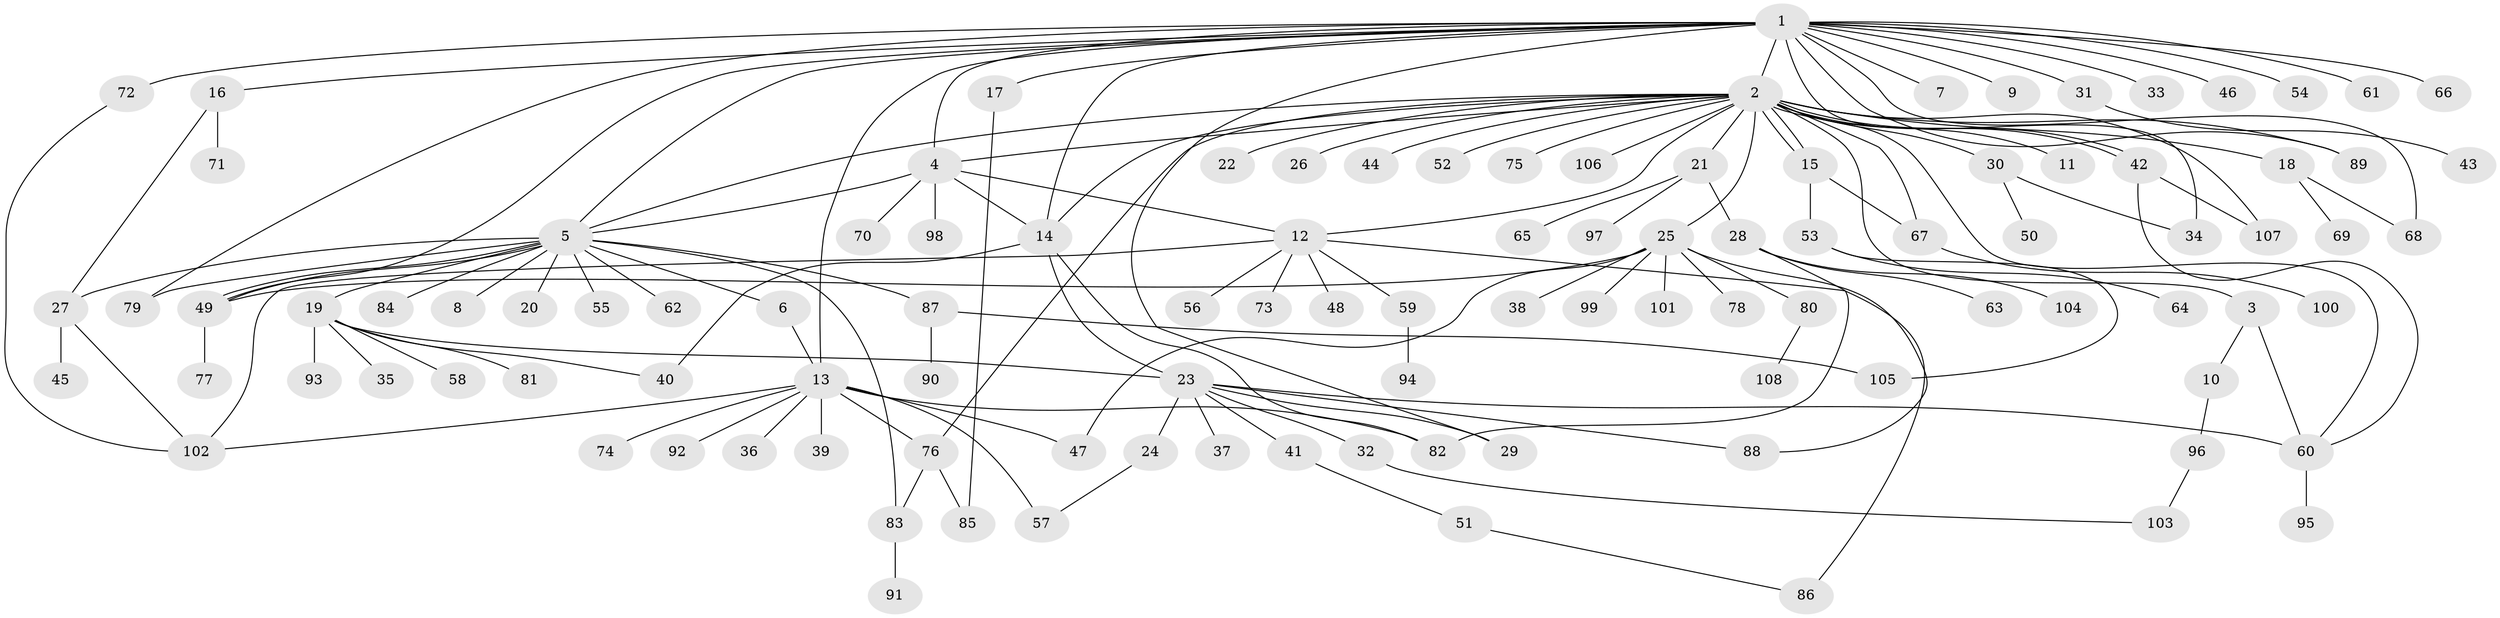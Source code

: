 // Generated by graph-tools (version 1.1) at 2025/26/03/09/25 03:26:07]
// undirected, 108 vertices, 146 edges
graph export_dot {
graph [start="1"]
  node [color=gray90,style=filled];
  1;
  2;
  3;
  4;
  5;
  6;
  7;
  8;
  9;
  10;
  11;
  12;
  13;
  14;
  15;
  16;
  17;
  18;
  19;
  20;
  21;
  22;
  23;
  24;
  25;
  26;
  27;
  28;
  29;
  30;
  31;
  32;
  33;
  34;
  35;
  36;
  37;
  38;
  39;
  40;
  41;
  42;
  43;
  44;
  45;
  46;
  47;
  48;
  49;
  50;
  51;
  52;
  53;
  54;
  55;
  56;
  57;
  58;
  59;
  60;
  61;
  62;
  63;
  64;
  65;
  66;
  67;
  68;
  69;
  70;
  71;
  72;
  73;
  74;
  75;
  76;
  77;
  78;
  79;
  80;
  81;
  82;
  83;
  84;
  85;
  86;
  87;
  88;
  89;
  90;
  91;
  92;
  93;
  94;
  95;
  96;
  97;
  98;
  99;
  100;
  101;
  102;
  103;
  104;
  105;
  106;
  107;
  108;
  1 -- 2;
  1 -- 4;
  1 -- 5;
  1 -- 7;
  1 -- 9;
  1 -- 13;
  1 -- 14;
  1 -- 16;
  1 -- 17;
  1 -- 29;
  1 -- 31;
  1 -- 33;
  1 -- 34;
  1 -- 46;
  1 -- 49;
  1 -- 54;
  1 -- 61;
  1 -- 66;
  1 -- 68;
  1 -- 72;
  1 -- 79;
  1 -- 89;
  2 -- 3;
  2 -- 4;
  2 -- 5;
  2 -- 11;
  2 -- 12;
  2 -- 14;
  2 -- 15;
  2 -- 15;
  2 -- 18;
  2 -- 21;
  2 -- 22;
  2 -- 25;
  2 -- 26;
  2 -- 30;
  2 -- 42;
  2 -- 42;
  2 -- 44;
  2 -- 52;
  2 -- 60;
  2 -- 67;
  2 -- 75;
  2 -- 76;
  2 -- 89;
  2 -- 106;
  2 -- 107;
  3 -- 10;
  3 -- 60;
  4 -- 5;
  4 -- 12;
  4 -- 14;
  4 -- 70;
  4 -- 98;
  5 -- 6;
  5 -- 8;
  5 -- 19;
  5 -- 20;
  5 -- 27;
  5 -- 49;
  5 -- 49;
  5 -- 55;
  5 -- 62;
  5 -- 79;
  5 -- 83;
  5 -- 84;
  5 -- 87;
  6 -- 13;
  10 -- 96;
  12 -- 48;
  12 -- 56;
  12 -- 59;
  12 -- 73;
  12 -- 86;
  12 -- 102;
  13 -- 36;
  13 -- 39;
  13 -- 47;
  13 -- 57;
  13 -- 74;
  13 -- 76;
  13 -- 82;
  13 -- 92;
  13 -- 102;
  14 -- 23;
  14 -- 40;
  14 -- 82;
  15 -- 53;
  15 -- 67;
  16 -- 27;
  16 -- 71;
  17 -- 85;
  18 -- 68;
  18 -- 69;
  19 -- 23;
  19 -- 35;
  19 -- 40;
  19 -- 58;
  19 -- 81;
  19 -- 93;
  21 -- 28;
  21 -- 65;
  21 -- 97;
  23 -- 24;
  23 -- 29;
  23 -- 32;
  23 -- 37;
  23 -- 41;
  23 -- 60;
  23 -- 88;
  24 -- 57;
  25 -- 38;
  25 -- 47;
  25 -- 49;
  25 -- 78;
  25 -- 80;
  25 -- 88;
  25 -- 99;
  25 -- 101;
  27 -- 45;
  27 -- 102;
  28 -- 63;
  28 -- 82;
  28 -- 104;
  30 -- 34;
  30 -- 50;
  31 -- 43;
  32 -- 103;
  41 -- 51;
  42 -- 60;
  42 -- 107;
  49 -- 77;
  51 -- 86;
  53 -- 64;
  53 -- 105;
  59 -- 94;
  60 -- 95;
  67 -- 100;
  72 -- 102;
  76 -- 83;
  76 -- 85;
  80 -- 108;
  83 -- 91;
  87 -- 90;
  87 -- 105;
  96 -- 103;
}
